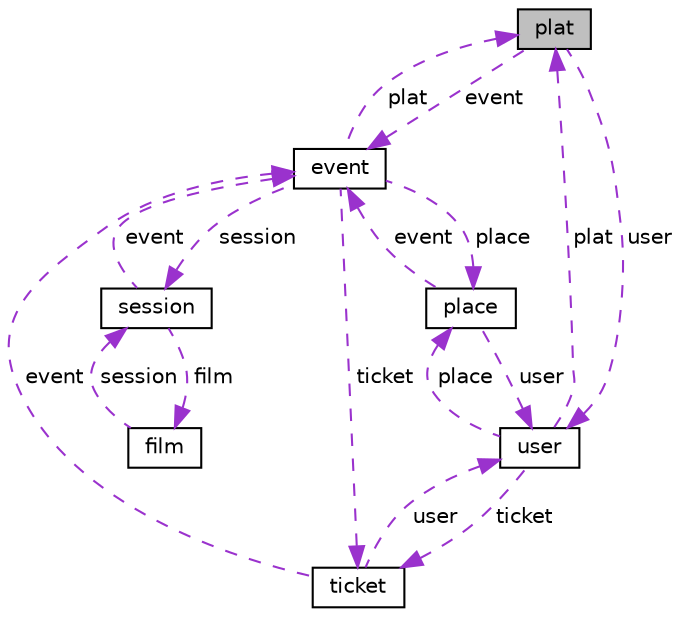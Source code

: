 digraph "plat"
{
 // LATEX_PDF_SIZE
  edge [fontname="Helvetica",fontsize="10",labelfontname="Helvetica",labelfontsize="10"];
  node [fontname="Helvetica",fontsize="10",shape=record];
  Node1 [label="plat",height=0.2,width=0.4,color="black", fillcolor="grey75", style="filled", fontcolor="black",tooltip="Structure représentant un plat."];
  Node2 -> Node1 [dir="back",color="darkorchid3",fontsize="10",style="dashed",label=" event" ,fontname="Helvetica"];
  Node2 [label="event",height=0.2,width=0.4,color="black", fillcolor="white", style="filled",URL="$structevent.html",tooltip="Structure représentant un événement Cette structure représente un événement et contient son identifia..."];
  Node3 -> Node2 [dir="back",color="darkorchid3",fontsize="10",style="dashed",label=" place" ,fontname="Helvetica"];
  Node3 [label="place",height=0.2,width=0.4,color="black", fillcolor="white", style="filled",URL="$structplace.html",tooltip="Structure représentant un emplacement."];
  Node2 -> Node3 [dir="back",color="darkorchid3",fontsize="10",style="dashed",label=" event" ,fontname="Helvetica"];
  Node4 -> Node3 [dir="back",color="darkorchid3",fontsize="10",style="dashed",label=" user" ,fontname="Helvetica"];
  Node4 [label="user",height=0.2,width=0.4,color="black", fillcolor="white", style="filled",URL="$structuser.html",tooltip=" "];
  Node3 -> Node4 [dir="back",color="darkorchid3",fontsize="10",style="dashed",label=" place" ,fontname="Helvetica"];
  Node5 -> Node4 [dir="back",color="darkorchid3",fontsize="10",style="dashed",label=" ticket" ,fontname="Helvetica"];
  Node5 [label="ticket",height=0.2,width=0.4,color="black", fillcolor="white", style="filled",URL="$structticket.html",tooltip="Structure représentant un billet Cette structure représente un billet et contient son identifiant,..."];
  Node2 -> Node5 [dir="back",color="darkorchid3",fontsize="10",style="dashed",label=" event" ,fontname="Helvetica"];
  Node4 -> Node5 [dir="back",color="darkorchid3",fontsize="10",style="dashed",label=" user" ,fontname="Helvetica"];
  Node1 -> Node4 [dir="back",color="darkorchid3",fontsize="10",style="dashed",label=" plat" ,fontname="Helvetica"];
  Node6 -> Node2 [dir="back",color="darkorchid3",fontsize="10",style="dashed",label=" session" ,fontname="Helvetica"];
  Node6 [label="session",height=0.2,width=0.4,color="black", fillcolor="white", style="filled",URL="$structsession.html",tooltip="Structure représentant une session."];
  Node7 -> Node6 [dir="back",color="darkorchid3",fontsize="10",style="dashed",label=" film" ,fontname="Helvetica"];
  Node7 [label="film",height=0.2,width=0.4,color="black", fillcolor="white", style="filled",URL="$structfilm.html",tooltip="Structure représentant un film Cette structure représente un film et contient son identifiant,..."];
  Node6 -> Node7 [dir="back",color="darkorchid3",fontsize="10",style="dashed",label=" session" ,fontname="Helvetica"];
  Node2 -> Node6 [dir="back",color="darkorchid3",fontsize="10",style="dashed",label=" event" ,fontname="Helvetica"];
  Node5 -> Node2 [dir="back",color="darkorchid3",fontsize="10",style="dashed",label=" ticket" ,fontname="Helvetica"];
  Node1 -> Node2 [dir="back",color="darkorchid3",fontsize="10",style="dashed",label=" plat" ,fontname="Helvetica"];
  Node4 -> Node1 [dir="back",color="darkorchid3",fontsize="10",style="dashed",label=" user" ,fontname="Helvetica"];
}
